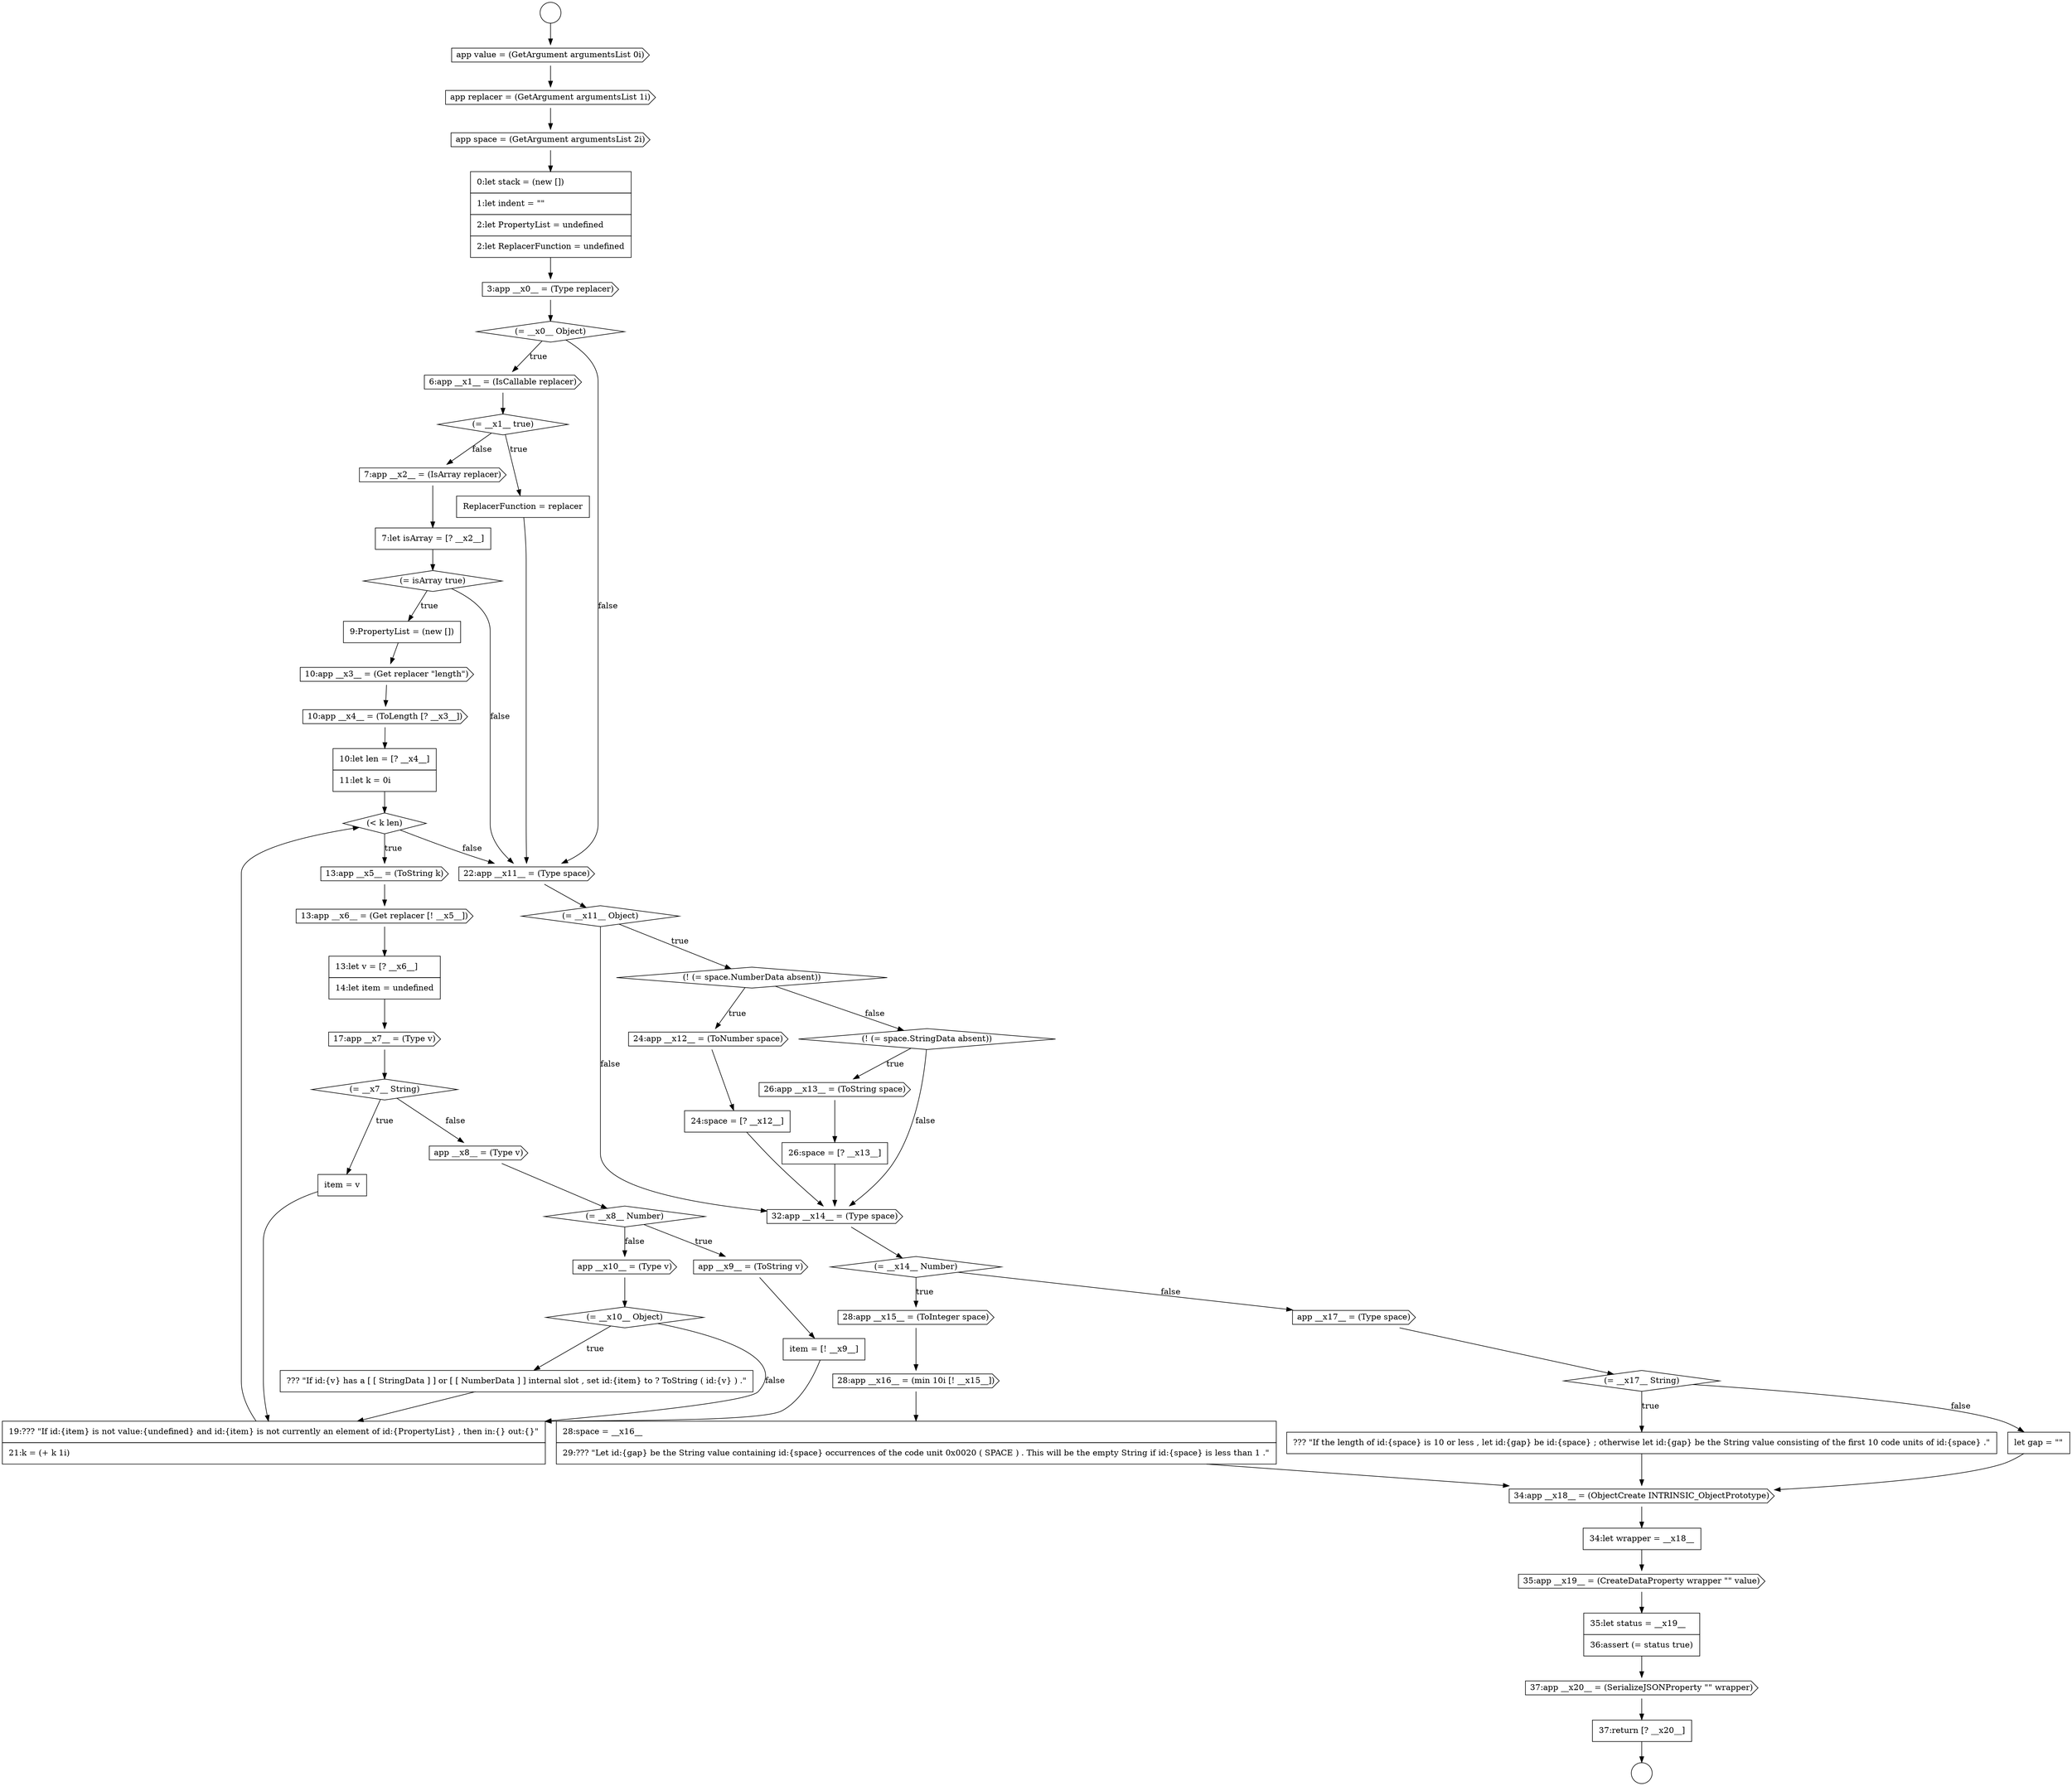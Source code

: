 digraph {
  node16962 [shape=cds, label=<<font color="black">app value = (GetArgument argumentsList 0i)</font>> color="black" fillcolor="white" style=filled]
  node16985 [shape=cds, label=<<font color="black">app __x8__ = (Type v)</font>> color="black" fillcolor="white" style=filled]
  node17004 [shape=cds, label=<<font color="black">28:app __x16__ = (min 10i [! __x15__])</font>> color="black" fillcolor="white" style=filled]
  node16989 [shape=cds, label=<<font color="black">app __x10__ = (Type v)</font>> color="black" fillcolor="white" style=filled]
  node16973 [shape=diamond, label=<<font color="black">(= isArray true)</font>> color="black" fillcolor="white" style=filled]
  node16964 [shape=cds, label=<<font color="black">app space = (GetArgument argumentsList 2i)</font>> color="black" fillcolor="white" style=filled]
  node16967 [shape=diamond, label=<<font color="black">(= __x0__ Object)</font>> color="black" fillcolor="white" style=filled]
  node16987 [shape=cds, label=<<font color="black">app __x9__ = (ToString v)</font>> color="black" fillcolor="white" style=filled]
  node16966 [shape=cds, label=<<font color="black">3:app __x0__ = (Type replacer)</font>> color="black" fillcolor="white" style=filled]
  node16975 [shape=cds, label=<<font color="black">10:app __x3__ = (Get replacer &quot;length&quot;)</font>> color="black" fillcolor="white" style=filled]
  node17003 [shape=cds, label=<<font color="black">28:app __x15__ = (ToInteger space)</font>> color="black" fillcolor="white" style=filled]
  node16971 [shape=cds, label=<<font color="black">7:app __x2__ = (IsArray replacer)</font>> color="black" fillcolor="white" style=filled]
  node17014 [shape=cds, label=<<font color="black">37:app __x20__ = (SerializeJSONProperty &quot;&quot; wrapper)</font>> color="black" fillcolor="white" style=filled]
  node16972 [shape=none, margin=0, label=<<font color="black">
    <table border="0" cellborder="1" cellspacing="0" cellpadding="10">
      <tr><td align="left">7:let isArray = [? __x2__]</td></tr>
    </table>
  </font>> color="black" fillcolor="white" style=filled]
  node17011 [shape=none, margin=0, label=<<font color="black">
    <table border="0" cellborder="1" cellspacing="0" cellpadding="10">
      <tr><td align="left">34:let wrapper = __x18__</td></tr>
    </table>
  </font>> color="black" fillcolor="white" style=filled]
  node16982 [shape=cds, label=<<font color="black">17:app __x7__ = (Type v)</font>> color="black" fillcolor="white" style=filled]
  node16965 [shape=none, margin=0, label=<<font color="black">
    <table border="0" cellborder="1" cellspacing="0" cellpadding="10">
      <tr><td align="left">0:let stack = (new [])</td></tr>
      <tr><td align="left">1:let indent = &quot;&quot;</td></tr>
      <tr><td align="left">2:let PropertyList = undefined</td></tr>
      <tr><td align="left">2:let ReplacerFunction = undefined</td></tr>
    </table>
  </font>> color="black" fillcolor="white" style=filled]
  node16994 [shape=diamond, label=<<font color="black">(= __x11__ Object)</font>> color="black" fillcolor="white" style=filled]
  node16979 [shape=cds, label=<<font color="black">13:app __x5__ = (ToString k)</font>> color="black" fillcolor="white" style=filled]
  node16976 [shape=cds, label=<<font color="black">10:app __x4__ = (ToLength [? __x3__])</font>> color="black" fillcolor="white" style=filled]
  node17008 [shape=none, margin=0, label=<<font color="black">
    <table border="0" cellborder="1" cellspacing="0" cellpadding="10">
      <tr><td align="left">??? &quot;If the length of id:{space} is 10 or less , let id:{gap} be id:{space} ; otherwise let id:{gap} be the String value consisting of the first 10 code units of id:{space} .&quot;</td></tr>
    </table>
  </font>> color="black" fillcolor="white" style=filled]
  node16978 [shape=diamond, label=<<font color="black">(&lt; k len)</font>> color="black" fillcolor="white" style=filled]
  node17000 [shape=none, margin=0, label=<<font color="black">
    <table border="0" cellborder="1" cellspacing="0" cellpadding="10">
      <tr><td align="left">26:space = [? __x13__]</td></tr>
    </table>
  </font>> color="black" fillcolor="white" style=filled]
  node17005 [shape=none, margin=0, label=<<font color="black">
    <table border="0" cellborder="1" cellspacing="0" cellpadding="10">
      <tr><td align="left">28:space = __x16__</td></tr>
      <tr><td align="left">29:??? &quot;Let id:{gap} be the String value containing id:{space} occurrences of the code unit 0x0020 ( SPACE ) . This will be the empty String if id:{space} is less than 1 .&quot;</td></tr>
    </table>
  </font>> color="black" fillcolor="white" style=filled]
  node16981 [shape=none, margin=0, label=<<font color="black">
    <table border="0" cellborder="1" cellspacing="0" cellpadding="10">
      <tr><td align="left">13:let v = [? __x6__]</td></tr>
      <tr><td align="left">14:let item = undefined</td></tr>
    </table>
  </font>> color="black" fillcolor="white" style=filled]
  node16968 [shape=cds, label=<<font color="black">6:app __x1__ = (IsCallable replacer)</font>> color="black" fillcolor="white" style=filled]
  node17010 [shape=cds, label=<<font color="black">34:app __x18__ = (ObjectCreate INTRINSIC_ObjectPrototype)</font>> color="black" fillcolor="white" style=filled]
  node16986 [shape=diamond, label=<<font color="black">(= __x8__ Number)</font>> color="black" fillcolor="white" style=filled]
  node17001 [shape=cds, label=<<font color="black">32:app __x14__ = (Type space)</font>> color="black" fillcolor="white" style=filled]
  node16969 [shape=diamond, label=<<font color="black">(= __x1__ true)</font>> color="black" fillcolor="white" style=filled]
  node16996 [shape=cds, label=<<font color="black">24:app __x12__ = (ToNumber space)</font>> color="black" fillcolor="white" style=filled]
  node16997 [shape=none, margin=0, label=<<font color="black">
    <table border="0" cellborder="1" cellspacing="0" cellpadding="10">
      <tr><td align="left">24:space = [? __x12__]</td></tr>
    </table>
  </font>> color="black" fillcolor="white" style=filled]
  node16990 [shape=diamond, label=<<font color="black">(= __x10__ Object)</font>> color="black" fillcolor="white" style=filled]
  node16977 [shape=none, margin=0, label=<<font color="black">
    <table border="0" cellborder="1" cellspacing="0" cellpadding="10">
      <tr><td align="left">10:let len = [? __x4__]</td></tr>
      <tr><td align="left">11:let k = 0i</td></tr>
    </table>
  </font>> color="black" fillcolor="white" style=filled]
  node17009 [shape=none, margin=0, label=<<font color="black">
    <table border="0" cellborder="1" cellspacing="0" cellpadding="10">
      <tr><td align="left">let gap = &quot;&quot;</td></tr>
    </table>
  </font>> color="black" fillcolor="white" style=filled]
  node16984 [shape=none, margin=0, label=<<font color="black">
    <table border="0" cellborder="1" cellspacing="0" cellpadding="10">
      <tr><td align="left">item = v</td></tr>
    </table>
  </font>> color="black" fillcolor="white" style=filled]
  node16999 [shape=cds, label=<<font color="black">26:app __x13__ = (ToString space)</font>> color="black" fillcolor="white" style=filled]
  node16970 [shape=none, margin=0, label=<<font color="black">
    <table border="0" cellborder="1" cellspacing="0" cellpadding="10">
      <tr><td align="left">ReplacerFunction = replacer</td></tr>
    </table>
  </font>> color="black" fillcolor="white" style=filled]
  node17006 [shape=cds, label=<<font color="black">app __x17__ = (Type space)</font>> color="black" fillcolor="white" style=filled]
  node16980 [shape=cds, label=<<font color="black">13:app __x6__ = (Get replacer [! __x5__])</font>> color="black" fillcolor="white" style=filled]
  node16991 [shape=none, margin=0, label=<<font color="black">
    <table border="0" cellborder="1" cellspacing="0" cellpadding="10">
      <tr><td align="left">??? &quot;If id:{v} has a [ [ StringData ] ] or [ [ NumberData ] ] internal slot , set id:{item} to ? ToString ( id:{v} ) .&quot;</td></tr>
    </table>
  </font>> color="black" fillcolor="white" style=filled]
  node17012 [shape=cds, label=<<font color="black">35:app __x19__ = (CreateDataProperty wrapper &quot;&quot; value)</font>> color="black" fillcolor="white" style=filled]
  node16974 [shape=none, margin=0, label=<<font color="black">
    <table border="0" cellborder="1" cellspacing="0" cellpadding="10">
      <tr><td align="left">9:PropertyList = (new [])</td></tr>
    </table>
  </font>> color="black" fillcolor="white" style=filled]
  node17013 [shape=none, margin=0, label=<<font color="black">
    <table border="0" cellborder="1" cellspacing="0" cellpadding="10">
      <tr><td align="left">35:let status = __x19__</td></tr>
      <tr><td align="left">36:assert (= status true)</td></tr>
    </table>
  </font>> color="black" fillcolor="white" style=filled]
  node17002 [shape=diamond, label=<<font color="black">(= __x14__ Number)</font>> color="black" fillcolor="white" style=filled]
  node16998 [shape=diamond, label=<<font color="black">(! (= space.StringData absent))</font>> color="black" fillcolor="white" style=filled]
  node16988 [shape=none, margin=0, label=<<font color="black">
    <table border="0" cellborder="1" cellspacing="0" cellpadding="10">
      <tr><td align="left">item = [! __x9__]</td></tr>
    </table>
  </font>> color="black" fillcolor="white" style=filled]
  node16995 [shape=diamond, label=<<font color="black">(! (= space.NumberData absent))</font>> color="black" fillcolor="white" style=filled]
  node16983 [shape=diamond, label=<<font color="black">(= __x7__ String)</font>> color="black" fillcolor="white" style=filled]
  node16961 [shape=circle label=" " color="black" fillcolor="white" style=filled]
  node16993 [shape=cds, label=<<font color="black">22:app __x11__ = (Type space)</font>> color="black" fillcolor="white" style=filled]
  node16963 [shape=cds, label=<<font color="black">app replacer = (GetArgument argumentsList 1i)</font>> color="black" fillcolor="white" style=filled]
  node17015 [shape=none, margin=0, label=<<font color="black">
    <table border="0" cellborder="1" cellspacing="0" cellpadding="10">
      <tr><td align="left">37:return [? __x20__]</td></tr>
    </table>
  </font>> color="black" fillcolor="white" style=filled]
  node17007 [shape=diamond, label=<<font color="black">(= __x17__ String)</font>> color="black" fillcolor="white" style=filled]
  node16992 [shape=none, margin=0, label=<<font color="black">
    <table border="0" cellborder="1" cellspacing="0" cellpadding="10">
      <tr><td align="left">19:??? &quot;If id:{item} is not value:{undefined} and id:{item} is not currently an element of id:{PropertyList} , then in:{} out:{}&quot;</td></tr>
      <tr><td align="left">21:k = (+ k 1i)</td></tr>
    </table>
  </font>> color="black" fillcolor="white" style=filled]
  node16960 [shape=circle label=" " color="black" fillcolor="white" style=filled]
  node16968 -> node16969 [ color="black"]
  node16994 -> node16995 [label=<<font color="black">true</font>> color="black"]
  node16994 -> node17001 [label=<<font color="black">false</font>> color="black"]
  node16969 -> node16970 [label=<<font color="black">true</font>> color="black"]
  node16969 -> node16971 [label=<<font color="black">false</font>> color="black"]
  node16965 -> node16966 [ color="black"]
  node17013 -> node17014 [ color="black"]
  node16998 -> node16999 [label=<<font color="black">true</font>> color="black"]
  node16998 -> node17001 [label=<<font color="black">false</font>> color="black"]
  node16980 -> node16981 [ color="black"]
  node16962 -> node16963 [ color="black"]
  node16970 -> node16993 [ color="black"]
  node16989 -> node16990 [ color="black"]
  node16981 -> node16982 [ color="black"]
  node16974 -> node16975 [ color="black"]
  node16985 -> node16986 [ color="black"]
  node17009 -> node17010 [ color="black"]
  node17007 -> node17008 [label=<<font color="black">true</font>> color="black"]
  node17007 -> node17009 [label=<<font color="black">false</font>> color="black"]
  node17012 -> node17013 [ color="black"]
  node16992 -> node16978 [ color="black"]
  node16976 -> node16977 [ color="black"]
  node16995 -> node16996 [label=<<font color="black">true</font>> color="black"]
  node16995 -> node16998 [label=<<font color="black">false</font>> color="black"]
  node17015 -> node16961 [ color="black"]
  node17002 -> node17003 [label=<<font color="black">true</font>> color="black"]
  node17002 -> node17006 [label=<<font color="black">false</font>> color="black"]
  node16964 -> node16965 [ color="black"]
  node16967 -> node16968 [label=<<font color="black">true</font>> color="black"]
  node16967 -> node16993 [label=<<font color="black">false</font>> color="black"]
  node16988 -> node16992 [ color="black"]
  node16982 -> node16983 [ color="black"]
  node16972 -> node16973 [ color="black"]
  node17014 -> node17015 [ color="black"]
  node17006 -> node17007 [ color="black"]
  node17011 -> node17012 [ color="black"]
  node16966 -> node16967 [ color="black"]
  node16990 -> node16991 [label=<<font color="black">true</font>> color="black"]
  node16990 -> node16992 [label=<<font color="black">false</font>> color="black"]
  node16983 -> node16984 [label=<<font color="black">true</font>> color="black"]
  node16983 -> node16985 [label=<<font color="black">false</font>> color="black"]
  node16971 -> node16972 [ color="black"]
  node17000 -> node17001 [ color="black"]
  node16979 -> node16980 [ color="black"]
  node16978 -> node16979 [label=<<font color="black">true</font>> color="black"]
  node16978 -> node16993 [label=<<font color="black">false</font>> color="black"]
  node16996 -> node16997 [ color="black"]
  node17010 -> node17011 [ color="black"]
  node16986 -> node16987 [label=<<font color="black">true</font>> color="black"]
  node16986 -> node16989 [label=<<font color="black">false</font>> color="black"]
  node17005 -> node17010 [ color="black"]
  node17008 -> node17010 [ color="black"]
  node16975 -> node16976 [ color="black"]
  node17001 -> node17002 [ color="black"]
  node16999 -> node17000 [ color="black"]
  node16993 -> node16994 [ color="black"]
  node16977 -> node16978 [ color="black"]
  node16960 -> node16962 [ color="black"]
  node16984 -> node16992 [ color="black"]
  node17004 -> node17005 [ color="black"]
  node16987 -> node16988 [ color="black"]
  node17003 -> node17004 [ color="black"]
  node16991 -> node16992 [ color="black"]
  node16973 -> node16974 [label=<<font color="black">true</font>> color="black"]
  node16973 -> node16993 [label=<<font color="black">false</font>> color="black"]
  node16963 -> node16964 [ color="black"]
  node16997 -> node17001 [ color="black"]
}
